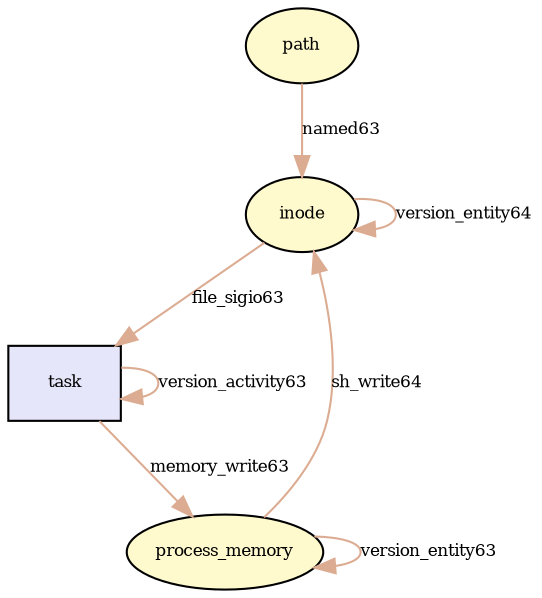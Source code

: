 digraph RGL__DirectedAdjacencyGraph {path[fontsize = 8,label = "path",shape = ellipse, fillcolor="#fffacd", style = filled]

inode[fontsize = 8,label = "inode",shape = ellipse, fillcolor="#fffacd", style = filled]

path -> inode[fontsize = 8,label = "named63", color="#dcac92"]

task[fontsize = 8,label = "task",shape = rectangle, fillcolor="#e6e6fa", style = filled]

task -> task[fontsize = 8,label = "version_activity63", color="#dcac92"]

inode -> task[fontsize = 8,label = "file_sigio63", color="#dcac92"]

process_memory[fontsize = 8,label = "process_memory",shape = ellipse, fillcolor="#fffacd", style = filled]

process_memory -> process_memory[fontsize = 8,label = "version_entity63", color="#dcac92"]

task -> process_memory[fontsize = 8,label = "memory_write63", color="#dcac92"]

inode -> inode[fontsize = 8,label = "version_entity64", color="#dcac92"]

process_memory -> inode[fontsize = 8,label = "sh_write64", color="#dcac92"]

}